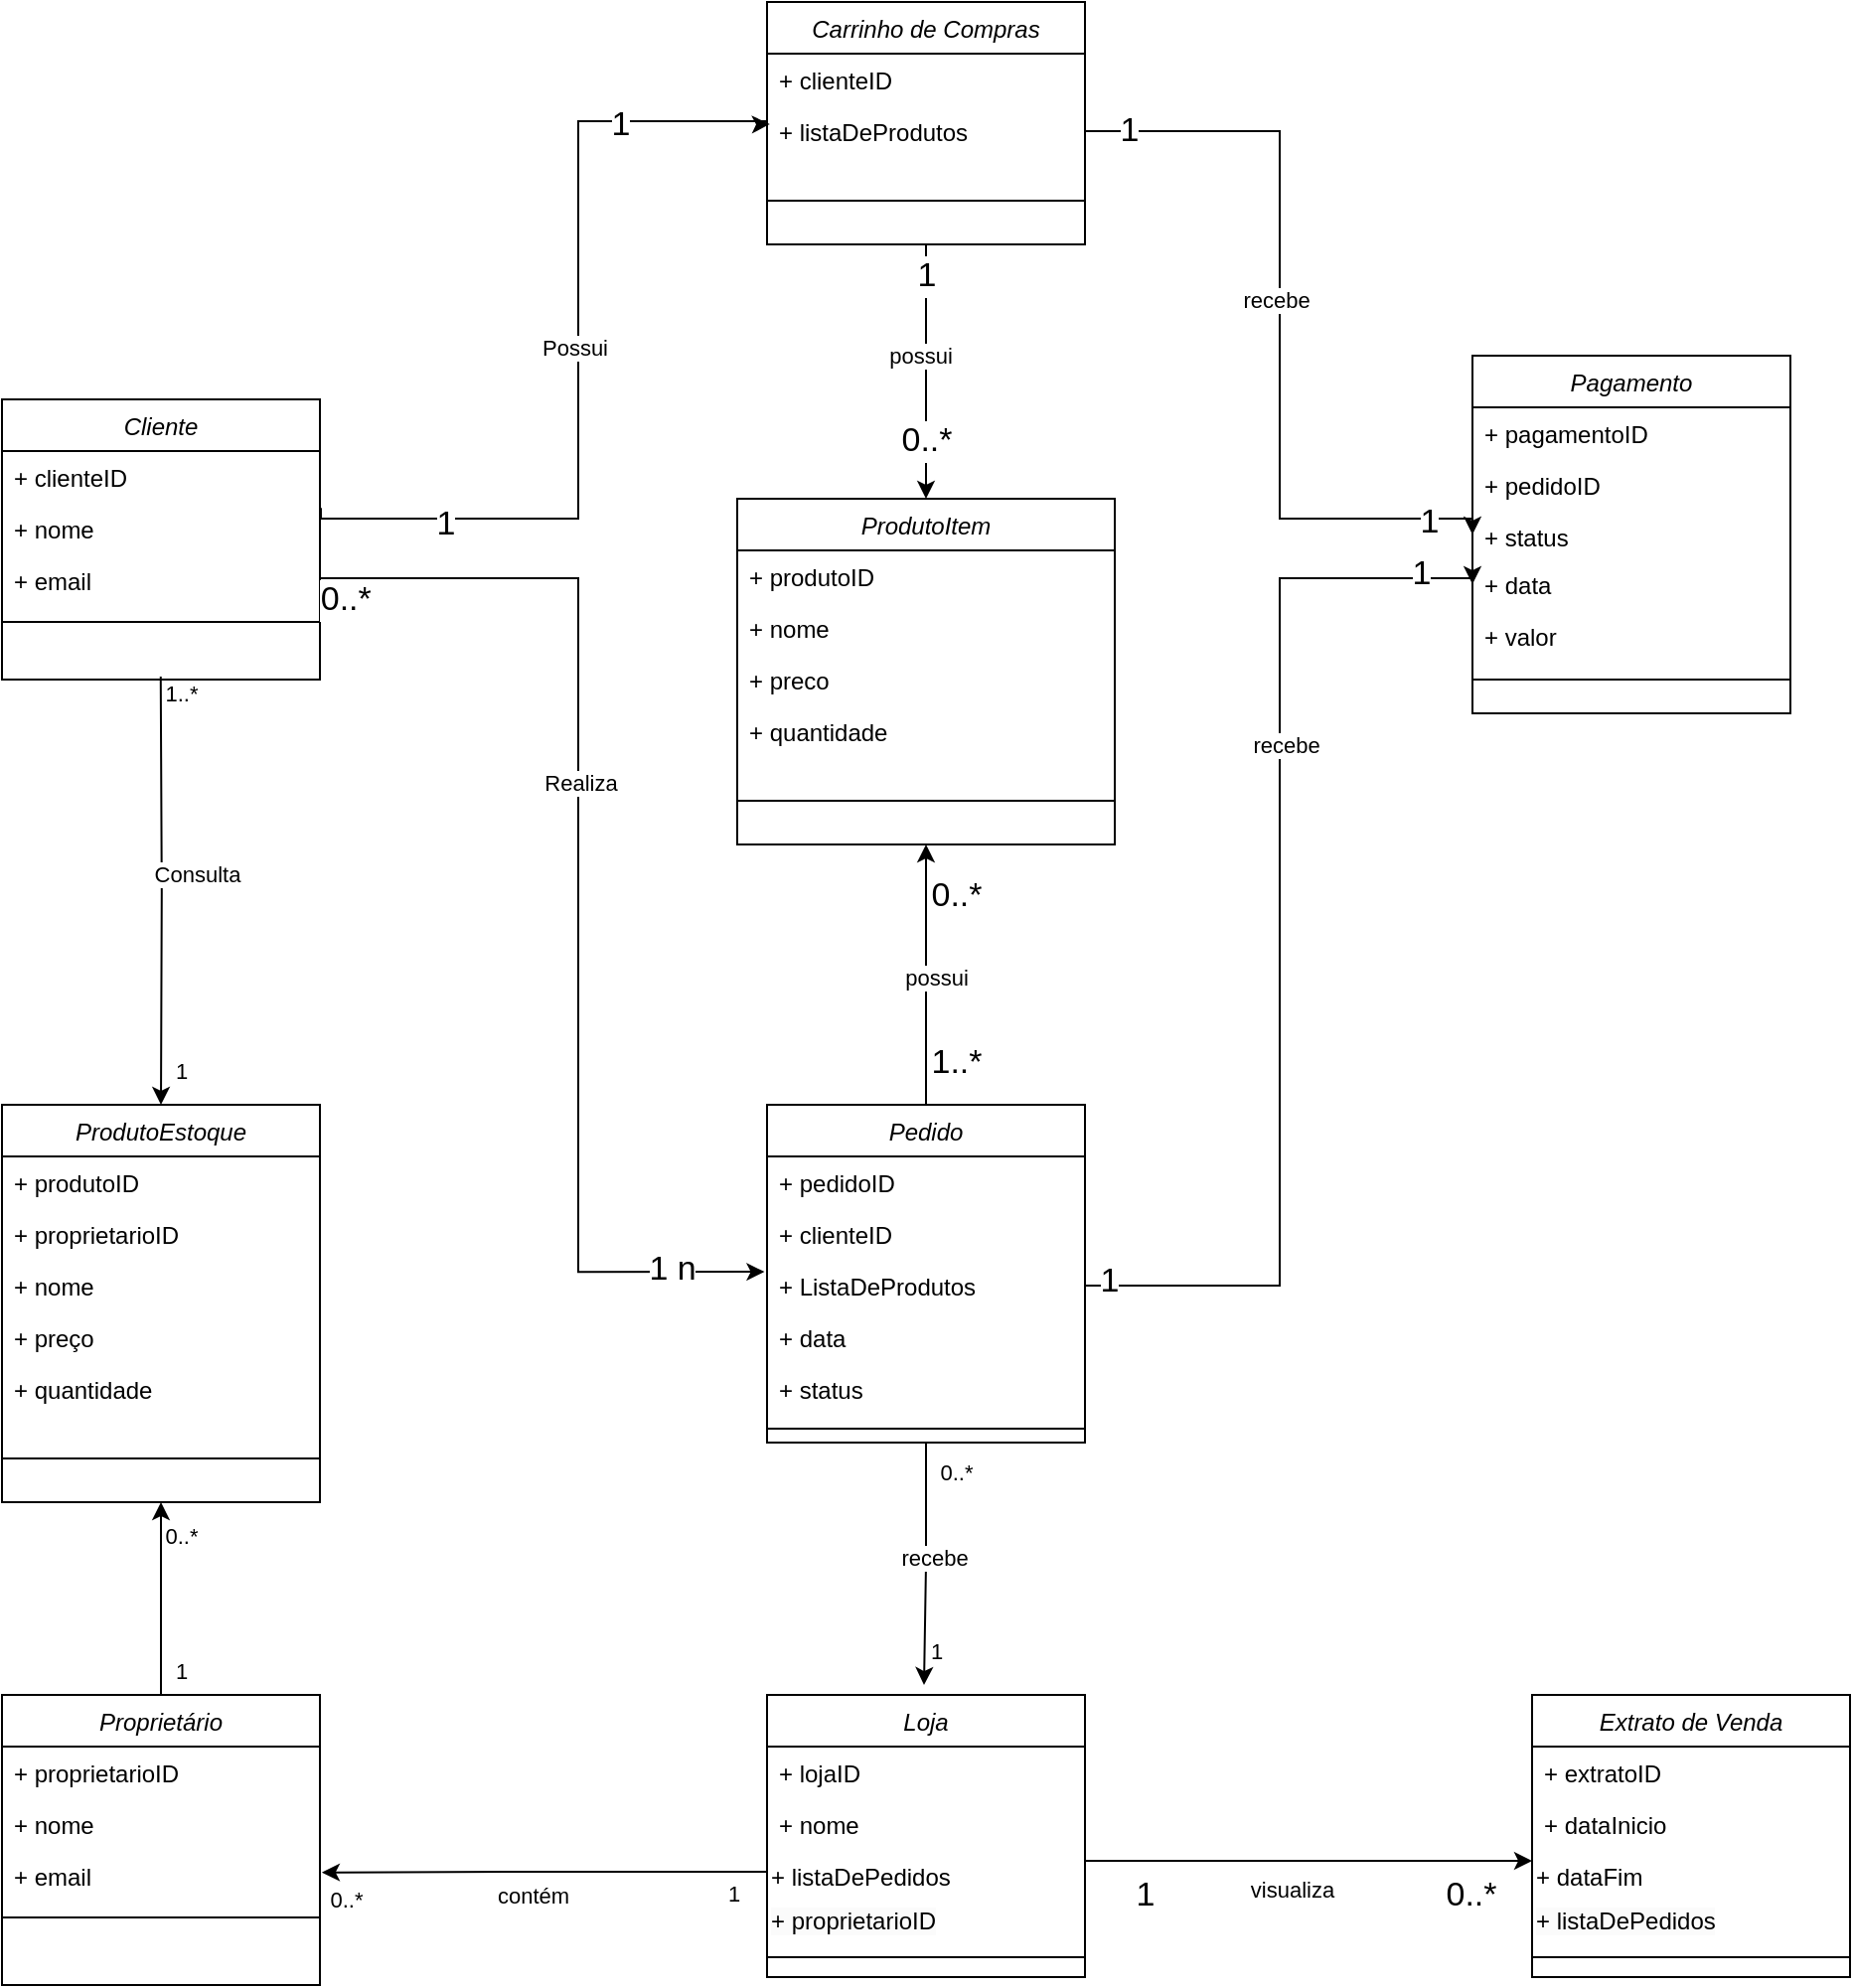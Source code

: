 <mxfile version="24.4.13" type="device">
  <diagram id="C5RBs43oDa-KdzZeNtuy" name="Page-1">
    <mxGraphModel dx="3434" dy="1356" grid="1" gridSize="10" guides="1" tooltips="1" connect="1" arrows="1" fold="1" page="1" pageScale="1" pageWidth="827" pageHeight="1169" math="0" shadow="0">
      <root>
        <mxCell id="WIyWlLk6GJQsqaUBKTNV-0" />
        <mxCell id="WIyWlLk6GJQsqaUBKTNV-1" parent="WIyWlLk6GJQsqaUBKTNV-0" />
        <mxCell id="zkfFHV4jXpPFQw0GAbJ--0" value="Cliente" style="swimlane;fontStyle=2;align=center;verticalAlign=top;childLayout=stackLayout;horizontal=1;startSize=26;horizontalStack=0;resizeParent=1;resizeLast=0;collapsible=1;marginBottom=0;rounded=0;shadow=0;strokeWidth=1;" parent="WIyWlLk6GJQsqaUBKTNV-1" vertex="1">
          <mxGeometry x="-540" y="230" width="160" height="141" as="geometry">
            <mxRectangle x="230" y="140" width="160" height="26" as="alternateBounds" />
          </mxGeometry>
        </mxCell>
        <mxCell id="zkfFHV4jXpPFQw0GAbJ--1" value="+ clienteID" style="text;align=left;verticalAlign=top;spacingLeft=4;spacingRight=4;overflow=hidden;rotatable=0;points=[[0,0.5],[1,0.5]];portConstraint=eastwest;" parent="zkfFHV4jXpPFQw0GAbJ--0" vertex="1">
          <mxGeometry y="26" width="160" height="26" as="geometry" />
        </mxCell>
        <mxCell id="2kzh9lNKAqh6SULtEP6r-6" value="+ nome " style="text;align=left;verticalAlign=top;spacingLeft=4;spacingRight=4;overflow=hidden;rotatable=0;points=[[0,0.5],[1,0.5]];portConstraint=eastwest;" parent="zkfFHV4jXpPFQw0GAbJ--0" vertex="1">
          <mxGeometry y="52" width="160" height="26" as="geometry" />
        </mxCell>
        <mxCell id="r0VZcZ-JQpOF9B7DwPOQ-0" value="+ email " style="text;align=left;verticalAlign=top;spacingLeft=4;spacingRight=4;overflow=hidden;rotatable=0;points=[[0,0.5],[1,0.5]];portConstraint=eastwest;" parent="zkfFHV4jXpPFQw0GAbJ--0" vertex="1">
          <mxGeometry y="78" width="160" height="26" as="geometry" />
        </mxCell>
        <mxCell id="zkfFHV4jXpPFQw0GAbJ--4" value="" style="line;html=1;strokeWidth=1;align=left;verticalAlign=middle;spacingTop=-1;spacingLeft=3;spacingRight=3;rotatable=0;labelPosition=right;points=[];portConstraint=eastwest;" parent="zkfFHV4jXpPFQw0GAbJ--0" vertex="1">
          <mxGeometry y="104" width="160" height="16" as="geometry" />
        </mxCell>
        <mxCell id="2kzh9lNKAqh6SULtEP6r-7" value="ProdutoEstoque" style="swimlane;fontStyle=2;align=center;verticalAlign=top;childLayout=stackLayout;horizontal=1;startSize=26;horizontalStack=0;resizeParent=1;resizeLast=0;collapsible=1;marginBottom=0;rounded=0;shadow=0;strokeWidth=1;" parent="WIyWlLk6GJQsqaUBKTNV-1" vertex="1">
          <mxGeometry x="-540" y="585" width="160" height="200" as="geometry">
            <mxRectangle x="230" y="140" width="160" height="26" as="alternateBounds" />
          </mxGeometry>
        </mxCell>
        <mxCell id="2kzh9lNKAqh6SULtEP6r-8" value="+ produtoID" style="text;align=left;verticalAlign=top;spacingLeft=4;spacingRight=4;overflow=hidden;rotatable=0;points=[[0,0.5],[1,0.5]];portConstraint=eastwest;" parent="2kzh9lNKAqh6SULtEP6r-7" vertex="1">
          <mxGeometry y="26" width="160" height="26" as="geometry" />
        </mxCell>
        <mxCell id="SzbCQhYEouYxo2MltT4g-41" value="+ proprietarioID" style="text;align=left;verticalAlign=top;spacingLeft=4;spacingRight=4;overflow=hidden;rotatable=0;points=[[0,0.5],[1,0.5]];portConstraint=eastwest;" parent="2kzh9lNKAqh6SULtEP6r-7" vertex="1">
          <mxGeometry y="52" width="160" height="26" as="geometry" />
        </mxCell>
        <mxCell id="2kzh9lNKAqh6SULtEP6r-11" value="+ nome" style="text;align=left;verticalAlign=top;spacingLeft=4;spacingRight=4;overflow=hidden;rotatable=0;points=[[0,0.5],[1,0.5]];portConstraint=eastwest;" parent="2kzh9lNKAqh6SULtEP6r-7" vertex="1">
          <mxGeometry y="78" width="160" height="26" as="geometry" />
        </mxCell>
        <mxCell id="2kzh9lNKAqh6SULtEP6r-15" value="+ preço" style="text;align=left;verticalAlign=top;spacingLeft=4;spacingRight=4;overflow=hidden;rotatable=0;points=[[0,0.5],[1,0.5]];portConstraint=eastwest;" parent="2kzh9lNKAqh6SULtEP6r-7" vertex="1">
          <mxGeometry y="104" width="160" height="26" as="geometry" />
        </mxCell>
        <mxCell id="2kzh9lNKAqh6SULtEP6r-38" value="+ quantidade&#xa;" style="text;align=left;verticalAlign=top;spacingLeft=4;spacingRight=4;overflow=hidden;rotatable=0;points=[[0,0.5],[1,0.5]];portConstraint=eastwest;" parent="2kzh9lNKAqh6SULtEP6r-7" vertex="1">
          <mxGeometry y="130" width="160" height="26" as="geometry" />
        </mxCell>
        <mxCell id="2kzh9lNKAqh6SULtEP6r-10" value="" style="line;html=1;strokeWidth=1;align=left;verticalAlign=middle;spacingTop=-1;spacingLeft=3;spacingRight=3;rotatable=0;labelPosition=right;points=[];portConstraint=eastwest;" parent="2kzh9lNKAqh6SULtEP6r-7" vertex="1">
          <mxGeometry y="156" width="160" height="44" as="geometry" />
        </mxCell>
        <mxCell id="r0VZcZ-JQpOF9B7DwPOQ-10" value="Carrinho de Compras" style="swimlane;fontStyle=2;align=center;verticalAlign=top;childLayout=stackLayout;horizontal=1;startSize=26;horizontalStack=0;resizeParent=1;resizeLast=0;collapsible=1;marginBottom=0;rounded=0;shadow=0;strokeWidth=1;" parent="WIyWlLk6GJQsqaUBKTNV-1" vertex="1">
          <mxGeometry x="-155" y="30" width="160" height="122" as="geometry">
            <mxRectangle x="230" y="140" width="160" height="26" as="alternateBounds" />
          </mxGeometry>
        </mxCell>
        <mxCell id="r0VZcZ-JQpOF9B7DwPOQ-12" value="+ clienteID" style="text;align=left;verticalAlign=top;spacingLeft=4;spacingRight=4;overflow=hidden;rotatable=0;points=[[0,0.5],[1,0.5]];portConstraint=eastwest;" parent="r0VZcZ-JQpOF9B7DwPOQ-10" vertex="1">
          <mxGeometry y="26" width="160" height="26" as="geometry" />
        </mxCell>
        <mxCell id="r0VZcZ-JQpOF9B7DwPOQ-13" value="+ listaDeProdutos" style="text;align=left;verticalAlign=top;spacingLeft=4;spacingRight=4;overflow=hidden;rotatable=0;points=[[0,0.5],[1,0.5]];portConstraint=eastwest;" parent="r0VZcZ-JQpOF9B7DwPOQ-10" vertex="1">
          <mxGeometry y="52" width="160" height="26" as="geometry" />
        </mxCell>
        <mxCell id="r0VZcZ-JQpOF9B7DwPOQ-16" value="" style="line;html=1;strokeWidth=1;align=left;verticalAlign=middle;spacingTop=-1;spacingLeft=3;spacingRight=3;rotatable=0;labelPosition=right;points=[];portConstraint=eastwest;" parent="r0VZcZ-JQpOF9B7DwPOQ-10" vertex="1">
          <mxGeometry y="78" width="160" height="44" as="geometry" />
        </mxCell>
        <mxCell id="r0VZcZ-JQpOF9B7DwPOQ-17" value="Pedido" style="swimlane;fontStyle=2;align=center;verticalAlign=top;childLayout=stackLayout;horizontal=1;startSize=26;horizontalStack=0;resizeParent=1;resizeLast=0;collapsible=1;marginBottom=0;rounded=0;shadow=0;strokeWidth=1;" parent="WIyWlLk6GJQsqaUBKTNV-1" vertex="1">
          <mxGeometry x="-155" y="585" width="160" height="170" as="geometry">
            <mxRectangle x="230" y="140" width="160" height="26" as="alternateBounds" />
          </mxGeometry>
        </mxCell>
        <mxCell id="r0VZcZ-JQpOF9B7DwPOQ-18" value="+ pedidoID" style="text;align=left;verticalAlign=top;spacingLeft=4;spacingRight=4;overflow=hidden;rotatable=0;points=[[0,0.5],[1,0.5]];portConstraint=eastwest;" parent="r0VZcZ-JQpOF9B7DwPOQ-17" vertex="1">
          <mxGeometry y="26" width="160" height="26" as="geometry" />
        </mxCell>
        <mxCell id="r0VZcZ-JQpOF9B7DwPOQ-19" value="+ clienteID" style="text;align=left;verticalAlign=top;spacingLeft=4;spacingRight=4;overflow=hidden;rotatable=0;points=[[0,0.5],[1,0.5]];portConstraint=eastwest;" parent="r0VZcZ-JQpOF9B7DwPOQ-17" vertex="1">
          <mxGeometry y="52" width="160" height="26" as="geometry" />
        </mxCell>
        <mxCell id="r0VZcZ-JQpOF9B7DwPOQ-20" value="+ ListaDeProdutos" style="text;align=left;verticalAlign=top;spacingLeft=4;spacingRight=4;overflow=hidden;rotatable=0;points=[[0,0.5],[1,0.5]];portConstraint=eastwest;" parent="r0VZcZ-JQpOF9B7DwPOQ-17" vertex="1">
          <mxGeometry y="78" width="160" height="26" as="geometry" />
        </mxCell>
        <mxCell id="r0VZcZ-JQpOF9B7DwPOQ-23" value="+ data" style="text;align=left;verticalAlign=top;spacingLeft=4;spacingRight=4;overflow=hidden;rotatable=0;points=[[0,0.5],[1,0.5]];portConstraint=eastwest;" parent="r0VZcZ-JQpOF9B7DwPOQ-17" vertex="1">
          <mxGeometry y="104" width="160" height="26" as="geometry" />
        </mxCell>
        <mxCell id="r0VZcZ-JQpOF9B7DwPOQ-24" value="+ status" style="text;align=left;verticalAlign=top;spacingLeft=4;spacingRight=4;overflow=hidden;rotatable=0;points=[[0,0.5],[1,0.5]];portConstraint=eastwest;" parent="r0VZcZ-JQpOF9B7DwPOQ-17" vertex="1">
          <mxGeometry y="130" width="160" height="26" as="geometry" />
        </mxCell>
        <mxCell id="r0VZcZ-JQpOF9B7DwPOQ-21" value="" style="line;html=1;strokeWidth=1;align=left;verticalAlign=middle;spacingTop=-1;spacingLeft=3;spacingRight=3;rotatable=0;labelPosition=right;points=[];portConstraint=eastwest;" parent="r0VZcZ-JQpOF9B7DwPOQ-17" vertex="1">
          <mxGeometry y="156" width="160" height="14" as="geometry" />
        </mxCell>
        <mxCell id="r0VZcZ-JQpOF9B7DwPOQ-25" value="Pagamento" style="swimlane;fontStyle=2;align=center;verticalAlign=top;childLayout=stackLayout;horizontal=1;startSize=26;horizontalStack=0;resizeParent=1;resizeLast=0;collapsible=1;marginBottom=0;rounded=0;shadow=0;strokeWidth=1;" parent="WIyWlLk6GJQsqaUBKTNV-1" vertex="1">
          <mxGeometry x="200" y="208" width="160" height="180" as="geometry">
            <mxRectangle x="230" y="140" width="160" height="26" as="alternateBounds" />
          </mxGeometry>
        </mxCell>
        <mxCell id="r0VZcZ-JQpOF9B7DwPOQ-26" value="+ pagamentoID" style="text;align=left;verticalAlign=top;spacingLeft=4;spacingRight=4;overflow=hidden;rotatable=0;points=[[0,0.5],[1,0.5]];portConstraint=eastwest;" parent="r0VZcZ-JQpOF9B7DwPOQ-25" vertex="1">
          <mxGeometry y="26" width="160" height="26" as="geometry" />
        </mxCell>
        <mxCell id="r0VZcZ-JQpOF9B7DwPOQ-27" value="+ pedidoID" style="text;align=left;verticalAlign=top;spacingLeft=4;spacingRight=4;overflow=hidden;rotatable=0;points=[[0,0.5],[1,0.5]];portConstraint=eastwest;" parent="r0VZcZ-JQpOF9B7DwPOQ-25" vertex="1">
          <mxGeometry y="52" width="160" height="26" as="geometry" />
        </mxCell>
        <mxCell id="r0VZcZ-JQpOF9B7DwPOQ-28" value="+ status" style="text;align=left;verticalAlign=top;spacingLeft=4;spacingRight=4;overflow=hidden;rotatable=0;points=[[0,0.5],[1,0.5]];portConstraint=eastwest;" parent="r0VZcZ-JQpOF9B7DwPOQ-25" vertex="1">
          <mxGeometry y="78" width="160" height="24" as="geometry" />
        </mxCell>
        <mxCell id="r0VZcZ-JQpOF9B7DwPOQ-29" value="+ data" style="text;align=left;verticalAlign=top;spacingLeft=4;spacingRight=4;overflow=hidden;rotatable=0;points=[[0,0.5],[1,0.5]];portConstraint=eastwest;" parent="r0VZcZ-JQpOF9B7DwPOQ-25" vertex="1">
          <mxGeometry y="102" width="160" height="26" as="geometry" />
        </mxCell>
        <mxCell id="r0VZcZ-JQpOF9B7DwPOQ-33" value="+ valor" style="text;align=left;verticalAlign=top;spacingLeft=4;spacingRight=4;overflow=hidden;rotatable=0;points=[[0,0.5],[1,0.5]];portConstraint=eastwest;" parent="r0VZcZ-JQpOF9B7DwPOQ-25" vertex="1">
          <mxGeometry y="128" width="160" height="30" as="geometry" />
        </mxCell>
        <mxCell id="r0VZcZ-JQpOF9B7DwPOQ-31" value="" style="line;html=1;strokeWidth=1;align=left;verticalAlign=middle;spacingTop=-1;spacingLeft=3;spacingRight=3;rotatable=0;labelPosition=right;points=[];portConstraint=eastwest;" parent="r0VZcZ-JQpOF9B7DwPOQ-25" vertex="1">
          <mxGeometry y="158" width="160" height="10" as="geometry" />
        </mxCell>
        <mxCell id="r0VZcZ-JQpOF9B7DwPOQ-34" value="" style="edgeStyle=orthogonalEdgeStyle;rounded=0;orthogonalLoop=1;jettySize=auto;html=1;entryX=0.009;entryY=0.364;entryDx=0;entryDy=0;exitX=1.003;exitY=0.1;exitDx=0;exitDy=0;exitPerimeter=0;entryPerimeter=0;" parent="WIyWlLk6GJQsqaUBKTNV-1" source="2kzh9lNKAqh6SULtEP6r-6" target="r0VZcZ-JQpOF9B7DwPOQ-13" edge="1">
          <mxGeometry relative="1" as="geometry">
            <mxPoint x="-15" y="91" as="targetPoint" />
            <Array as="points">
              <mxPoint x="-379" y="290" />
              <mxPoint x="-250" y="290" />
              <mxPoint x="-250" y="90" />
              <mxPoint x="-155" y="90" />
              <mxPoint x="-155" y="92" />
            </Array>
          </mxGeometry>
        </mxCell>
        <mxCell id="r0VZcZ-JQpOF9B7DwPOQ-38" value="1" style="edgeLabel;html=1;align=center;verticalAlign=middle;resizable=0;points=[];spacing=2;fontSize=17;" parent="r0VZcZ-JQpOF9B7DwPOQ-34" vertex="1" connectable="0">
          <mxGeometry x="-0.689" y="-3" relative="1" as="geometry">
            <mxPoint as="offset" />
          </mxGeometry>
        </mxCell>
        <mxCell id="r0VZcZ-JQpOF9B7DwPOQ-40" value="1" style="edgeLabel;html=1;align=center;verticalAlign=middle;resizable=0;points=[];spacing=2;fontSize=17;" parent="r0VZcZ-JQpOF9B7DwPOQ-34" vertex="1" connectable="0">
          <mxGeometry x="0.644" y="-2" relative="1" as="geometry">
            <mxPoint as="offset" />
          </mxGeometry>
        </mxCell>
        <mxCell id="ZwTQn_33q0rgpb1d7WLj-62" value="Possui" style="edgeLabel;html=1;align=center;verticalAlign=middle;resizable=0;points=[];" parent="r0VZcZ-JQpOF9B7DwPOQ-34" connectable="0" vertex="1">
          <mxGeometry x="0.021" y="2" relative="1" as="geometry">
            <mxPoint as="offset" />
          </mxGeometry>
        </mxCell>
        <mxCell id="r0VZcZ-JQpOF9B7DwPOQ-42" style="edgeStyle=orthogonalEdgeStyle;rounded=0;orthogonalLoop=1;jettySize=auto;html=1;entryX=0.5;entryY=0;entryDx=0;entryDy=0;exitX=0.5;exitY=1;exitDx=0;exitDy=0;" parent="WIyWlLk6GJQsqaUBKTNV-1" source="r0VZcZ-JQpOF9B7DwPOQ-10" target="A9HimfjuhqQ-msZeqpBk-2" edge="1">
          <mxGeometry relative="1" as="geometry" />
        </mxCell>
        <mxCell id="r0VZcZ-JQpOF9B7DwPOQ-43" value="1" style="edgeLabel;html=1;align=center;verticalAlign=middle;resizable=0;points=[];spacing=2;fontSize=17;" parent="r0VZcZ-JQpOF9B7DwPOQ-42" vertex="1" connectable="0">
          <mxGeometry x="-0.748" relative="1" as="geometry">
            <mxPoint as="offset" />
          </mxGeometry>
        </mxCell>
        <mxCell id="r0VZcZ-JQpOF9B7DwPOQ-44" value="0..*" style="edgeLabel;html=1;align=center;verticalAlign=middle;resizable=0;points=[];fontSize=17;" parent="r0VZcZ-JQpOF9B7DwPOQ-42" vertex="1" connectable="0">
          <mxGeometry x="0.662" y="-2" relative="1" as="geometry">
            <mxPoint x="2" y="-8" as="offset" />
          </mxGeometry>
        </mxCell>
        <mxCell id="ZwTQn_33q0rgpb1d7WLj-65" value="possui" style="edgeLabel;html=1;align=center;verticalAlign=middle;resizable=0;points=[];" parent="r0VZcZ-JQpOF9B7DwPOQ-42" connectable="0" vertex="1">
          <mxGeometry x="-0.132" y="-3" relative="1" as="geometry">
            <mxPoint as="offset" />
          </mxGeometry>
        </mxCell>
        <mxCell id="r0VZcZ-JQpOF9B7DwPOQ-45" style="edgeStyle=orthogonalEdgeStyle;rounded=0;orthogonalLoop=1;jettySize=auto;html=1;entryX=-0.008;entryY=1.233;entryDx=0;entryDy=0;fontSize=17;entryPerimeter=0;" parent="WIyWlLk6GJQsqaUBKTNV-1" target="r0VZcZ-JQpOF9B7DwPOQ-19" edge="1">
          <mxGeometry relative="1" as="geometry">
            <mxPoint x="-380" y="349.0" as="sourcePoint" />
            <mxPoint x="-15" y="670" as="targetPoint" />
            <Array as="points">
              <mxPoint x="-380" y="320" />
              <mxPoint x="-250" y="320" />
              <mxPoint x="-250" y="669" />
            </Array>
          </mxGeometry>
        </mxCell>
        <mxCell id="r0VZcZ-JQpOF9B7DwPOQ-47" value="0..*&amp;nbsp;" style="edgeLabel;html=1;align=center;verticalAlign=middle;resizable=0;points=[];fontSize=17;" parent="r0VZcZ-JQpOF9B7DwPOQ-45" vertex="1" connectable="0">
          <mxGeometry x="-0.865" y="-5" relative="1" as="geometry">
            <mxPoint x="3" y="6" as="offset" />
          </mxGeometry>
        </mxCell>
        <mxCell id="r0VZcZ-JQpOF9B7DwPOQ-48" value="1 n" style="edgeLabel;html=1;align=center;verticalAlign=middle;resizable=0;points=[];fontSize=17;" parent="r0VZcZ-JQpOF9B7DwPOQ-45" vertex="1" connectable="0">
          <mxGeometry x="0.873" y="1" relative="1" as="geometry">
            <mxPoint x="-9" as="offset" />
          </mxGeometry>
        </mxCell>
        <mxCell id="ZwTQn_33q0rgpb1d7WLj-63" value="Realiza" style="edgeLabel;html=1;align=center;verticalAlign=middle;resizable=0;points=[];" parent="r0VZcZ-JQpOF9B7DwPOQ-45" connectable="0" vertex="1">
          <mxGeometry x="-0.128" y="1" relative="1" as="geometry">
            <mxPoint y="-1" as="offset" />
          </mxGeometry>
        </mxCell>
        <mxCell id="r0VZcZ-JQpOF9B7DwPOQ-46" style="edgeStyle=orthogonalEdgeStyle;rounded=0;orthogonalLoop=1;jettySize=auto;html=1;exitX=0.5;exitY=0;exitDx=0;exitDy=0;entryX=0.5;entryY=1;entryDx=0;entryDy=0;" parent="WIyWlLk6GJQsqaUBKTNV-1" source="r0VZcZ-JQpOF9B7DwPOQ-17" target="A9HimfjuhqQ-msZeqpBk-2" edge="1">
          <mxGeometry relative="1" as="geometry">
            <mxPoint x="-70" y="454" as="targetPoint" />
          </mxGeometry>
        </mxCell>
        <mxCell id="r0VZcZ-JQpOF9B7DwPOQ-49" value="1..*" style="edgeLabel;html=1;align=center;verticalAlign=middle;resizable=0;points=[];fontSize=17;" parent="r0VZcZ-JQpOF9B7DwPOQ-46" vertex="1" connectable="0">
          <mxGeometry x="-0.903" y="-1" relative="1" as="geometry">
            <mxPoint x="14" y="-15" as="offset" />
          </mxGeometry>
        </mxCell>
        <mxCell id="r0VZcZ-JQpOF9B7DwPOQ-50" value="0..*" style="edgeLabel;html=1;align=center;verticalAlign=middle;resizable=0;points=[];fontSize=17;" parent="r0VZcZ-JQpOF9B7DwPOQ-46" vertex="1" connectable="0">
          <mxGeometry x="0.878" y="-1" relative="1" as="geometry">
            <mxPoint x="14" y="18" as="offset" />
          </mxGeometry>
        </mxCell>
        <mxCell id="ZwTQn_33q0rgpb1d7WLj-64" value="possui" style="edgeLabel;html=1;align=center;verticalAlign=middle;resizable=0;points=[];" parent="r0VZcZ-JQpOF9B7DwPOQ-46" connectable="0" vertex="1">
          <mxGeometry x="-0.022" y="-2" relative="1" as="geometry">
            <mxPoint x="3" as="offset" />
          </mxGeometry>
        </mxCell>
        <mxCell id="ZwTQn_33q0rgpb1d7WLj-1" style="edgeStyle=orthogonalEdgeStyle;rounded=0;orthogonalLoop=1;jettySize=auto;html=1;entryX=0;entryY=0.5;entryDx=0;entryDy=0;" parent="WIyWlLk6GJQsqaUBKTNV-1" source="r0VZcZ-JQpOF9B7DwPOQ-13" target="r0VZcZ-JQpOF9B7DwPOQ-28" edge="1">
          <mxGeometry relative="1" as="geometry">
            <Array as="points">
              <mxPoint x="103" y="95" />
              <mxPoint x="103" y="290" />
              <mxPoint x="200" y="290" />
            </Array>
          </mxGeometry>
        </mxCell>
        <mxCell id="ZwTQn_33q0rgpb1d7WLj-2" value="1" style="edgeLabel;html=1;align=center;verticalAlign=middle;resizable=0;points=[];fontSize=17;" parent="ZwTQn_33q0rgpb1d7WLj-1" connectable="0" vertex="1">
          <mxGeometry x="-0.892" relative="1" as="geometry">
            <mxPoint as="offset" />
          </mxGeometry>
        </mxCell>
        <mxCell id="ZwTQn_33q0rgpb1d7WLj-3" value="1" style="edgeLabel;html=1;align=center;verticalAlign=middle;resizable=0;points=[];fontSize=17;" parent="ZwTQn_33q0rgpb1d7WLj-1" connectable="0" vertex="1">
          <mxGeometry x="0.85" y="-2" relative="1" as="geometry">
            <mxPoint as="offset" />
          </mxGeometry>
        </mxCell>
        <mxCell id="ZwTQn_33q0rgpb1d7WLj-66" value="recebe" style="edgeLabel;html=1;align=center;verticalAlign=middle;resizable=0;points=[];" parent="ZwTQn_33q0rgpb1d7WLj-1" connectable="0" vertex="1">
          <mxGeometry x="-0.083" y="-2" relative="1" as="geometry">
            <mxPoint as="offset" />
          </mxGeometry>
        </mxCell>
        <mxCell id="ZwTQn_33q0rgpb1d7WLj-6" style="edgeStyle=orthogonalEdgeStyle;rounded=0;orthogonalLoop=1;jettySize=auto;html=1;entryX=0;entryY=0.5;entryDx=0;entryDy=0;" parent="WIyWlLk6GJQsqaUBKTNV-1" source="r0VZcZ-JQpOF9B7DwPOQ-20" target="r0VZcZ-JQpOF9B7DwPOQ-29" edge="1">
          <mxGeometry relative="1" as="geometry">
            <Array as="points">
              <mxPoint x="103" y="676" />
              <mxPoint x="103" y="320" />
              <mxPoint x="200" y="320" />
            </Array>
          </mxGeometry>
        </mxCell>
        <mxCell id="ZwTQn_33q0rgpb1d7WLj-7" value="1" style="edgeLabel;html=1;align=center;verticalAlign=middle;resizable=0;points=[];fontSize=17;" parent="ZwTQn_33q0rgpb1d7WLj-6" connectable="0" vertex="1">
          <mxGeometry x="0.928" y="2" relative="1" as="geometry">
            <mxPoint x="-9" as="offset" />
          </mxGeometry>
        </mxCell>
        <mxCell id="ZwTQn_33q0rgpb1d7WLj-8" value="1" style="edgeLabel;html=1;align=center;verticalAlign=middle;resizable=0;points=[];fontSize=17;" parent="ZwTQn_33q0rgpb1d7WLj-6" connectable="0" vertex="1">
          <mxGeometry x="-0.957" y="2" relative="1" as="geometry">
            <mxPoint as="offset" />
          </mxGeometry>
        </mxCell>
        <mxCell id="ZwTQn_33q0rgpb1d7WLj-67" value="recebe" style="edgeLabel;html=1;align=center;verticalAlign=middle;resizable=0;points=[];" parent="ZwTQn_33q0rgpb1d7WLj-6" connectable="0" vertex="1">
          <mxGeometry x="0.336" y="-3" relative="1" as="geometry">
            <mxPoint as="offset" />
          </mxGeometry>
        </mxCell>
        <mxCell id="SzbCQhYEouYxo2MltT4g-18" style="edgeStyle=orthogonalEdgeStyle;rounded=0;orthogonalLoop=1;jettySize=auto;html=1;exitX=0;exitY=0.5;exitDx=0;exitDy=0;entryX=1.006;entryY=0.436;entryDx=0;entryDy=0;entryPerimeter=0;" parent="WIyWlLk6GJQsqaUBKTNV-1" source="ZwTQn_33q0rgpb1d7WLj-21" target="SzbCQhYEouYxo2MltT4g-38" edge="1">
          <mxGeometry relative="1" as="geometry">
            <mxPoint x="-150" y="949" as="sourcePoint" />
            <mxPoint x="-320" y="930" as="targetPoint" />
            <Array as="points" />
          </mxGeometry>
        </mxCell>
        <mxCell id="SzbCQhYEouYxo2MltT4g-19" value="contém" style="edgeLabel;html=1;align=center;verticalAlign=middle;resizable=0;points=[];" parent="SzbCQhYEouYxo2MltT4g-18" vertex="1" connectable="0">
          <mxGeometry x="0.06" relative="1" as="geometry">
            <mxPoint y="11" as="offset" />
          </mxGeometry>
        </mxCell>
        <mxCell id="SzbCQhYEouYxo2MltT4g-20" value="1" style="edgeLabel;html=1;align=center;verticalAlign=middle;resizable=0;points=[];" parent="SzbCQhYEouYxo2MltT4g-18" vertex="1" connectable="0">
          <mxGeometry x="-0.952" y="-3" relative="1" as="geometry">
            <mxPoint x="-12" y="14" as="offset" />
          </mxGeometry>
        </mxCell>
        <mxCell id="SzbCQhYEouYxo2MltT4g-21" value="0..*" style="edgeLabel;html=1;align=center;verticalAlign=middle;resizable=0;points=[];" parent="SzbCQhYEouYxo2MltT4g-18" vertex="1" connectable="0">
          <mxGeometry x="0.914" y="2" relative="1" as="geometry">
            <mxPoint x="2" y="11" as="offset" />
          </mxGeometry>
        </mxCell>
        <mxCell id="ZwTQn_33q0rgpb1d7WLj-18" value="Loja" style="swimlane;fontStyle=2;align=center;verticalAlign=top;childLayout=stackLayout;horizontal=1;startSize=26;horizontalStack=0;resizeParent=1;resizeLast=0;collapsible=1;marginBottom=0;rounded=0;shadow=0;strokeWidth=1;" parent="WIyWlLk6GJQsqaUBKTNV-1" vertex="1">
          <mxGeometry x="-155" y="882" width="160" height="142" as="geometry">
            <mxRectangle x="230" y="140" width="160" height="26" as="alternateBounds" />
          </mxGeometry>
        </mxCell>
        <mxCell id="ZwTQn_33q0rgpb1d7WLj-19" value="+ lojaID" style="text;align=left;verticalAlign=top;spacingLeft=4;spacingRight=4;overflow=hidden;rotatable=0;points=[[0,0.5],[1,0.5]];portConstraint=eastwest;" parent="ZwTQn_33q0rgpb1d7WLj-18" vertex="1">
          <mxGeometry y="26" width="160" height="26" as="geometry" />
        </mxCell>
        <mxCell id="ZwTQn_33q0rgpb1d7WLj-20" value="+ nome" style="text;align=left;verticalAlign=top;spacingLeft=4;spacingRight=4;overflow=hidden;rotatable=0;points=[[0,0.5],[1,0.5]];portConstraint=eastwest;" parent="ZwTQn_33q0rgpb1d7WLj-18" vertex="1">
          <mxGeometry y="52" width="160" height="26" as="geometry" />
        </mxCell>
        <mxCell id="ZwTQn_33q0rgpb1d7WLj-21" value="&lt;span style=&quot;text-wrap: nowrap;&quot;&gt;+&amp;nbsp;&lt;/span&gt;listaDePedidos" style="text;whiteSpace=wrap;html=1;" parent="ZwTQn_33q0rgpb1d7WLj-18" vertex="1">
          <mxGeometry y="78" width="160" height="22" as="geometry" />
        </mxCell>
        <mxCell id="ZwTQn_33q0rgpb1d7WLj-22" value="&lt;span style=&quot;color: rgb(0, 0, 0); font-family: Helvetica; font-size: 12px; font-style: normal; font-variant-ligatures: normal; font-variant-caps: normal; font-weight: 400; letter-spacing: normal; orphans: 2; text-align: left; text-indent: 0px; text-transform: none; widows: 2; word-spacing: 0px; -webkit-text-stroke-width: 0px; white-space: nowrap; background-color: rgb(251, 251, 251); text-decoration-thickness: initial; text-decoration-style: initial; text-decoration-color: initial; display: inline !important; float: none;&quot;&gt;&lt;span&gt;+&amp;nbsp;&lt;/span&gt;proprietarioID&lt;/span&gt;" style="text;whiteSpace=wrap;html=1;" parent="ZwTQn_33q0rgpb1d7WLj-18" vertex="1">
          <mxGeometry y="100" width="160" height="22" as="geometry" />
        </mxCell>
        <mxCell id="ZwTQn_33q0rgpb1d7WLj-25" value="" style="line;html=1;strokeWidth=1;align=left;verticalAlign=middle;spacingTop=-1;spacingLeft=3;spacingRight=3;rotatable=0;labelPosition=right;points=[];portConstraint=eastwest;" parent="ZwTQn_33q0rgpb1d7WLj-18" vertex="1">
          <mxGeometry y="122" width="160" height="20" as="geometry" />
        </mxCell>
        <mxCell id="ZwTQn_33q0rgpb1d7WLj-33" value="Extrato de Venda" style="swimlane;fontStyle=2;align=center;verticalAlign=top;childLayout=stackLayout;horizontal=1;startSize=26;horizontalStack=0;resizeParent=1;resizeLast=0;collapsible=1;marginBottom=0;rounded=0;shadow=0;strokeWidth=1;" parent="WIyWlLk6GJQsqaUBKTNV-1" vertex="1">
          <mxGeometry x="230" y="882" width="160" height="142" as="geometry">
            <mxRectangle x="230" y="140" width="160" height="26" as="alternateBounds" />
          </mxGeometry>
        </mxCell>
        <mxCell id="ZwTQn_33q0rgpb1d7WLj-34" value="+ extratoID" style="text;align=left;verticalAlign=top;spacingLeft=4;spacingRight=4;overflow=hidden;rotatable=0;points=[[0,0.5],[1,0.5]];portConstraint=eastwest;" parent="ZwTQn_33q0rgpb1d7WLj-33" vertex="1">
          <mxGeometry y="26" width="160" height="26" as="geometry" />
        </mxCell>
        <mxCell id="ZwTQn_33q0rgpb1d7WLj-38" value="+ dataInicio" style="text;align=left;verticalAlign=top;spacingLeft=4;spacingRight=4;overflow=hidden;rotatable=0;points=[[0,0.5],[1,0.5]];portConstraint=eastwest;" parent="ZwTQn_33q0rgpb1d7WLj-33" vertex="1">
          <mxGeometry y="52" width="160" height="26" as="geometry" />
        </mxCell>
        <mxCell id="ZwTQn_33q0rgpb1d7WLj-39" value="&lt;span style=&quot;text-wrap: nowrap;&quot;&gt;+&amp;nbsp;&lt;/span&gt;dataFim" style="text;whiteSpace=wrap;html=1;" parent="ZwTQn_33q0rgpb1d7WLj-33" vertex="1">
          <mxGeometry y="78" width="160" height="22" as="geometry" />
        </mxCell>
        <mxCell id="ZwTQn_33q0rgpb1d7WLj-40" value="&lt;span style=&quot;color: rgb(0, 0, 0); font-family: Helvetica; font-size: 12px; font-style: normal; font-variant-ligatures: normal; font-variant-caps: normal; font-weight: 400; letter-spacing: normal; orphans: 2; text-align: left; text-indent: 0px; text-transform: none; widows: 2; word-spacing: 0px; -webkit-text-stroke-width: 0px; white-space: nowrap; background-color: rgb(251, 251, 251); text-decoration-thickness: initial; text-decoration-style: initial; text-decoration-color: initial; display: inline !important; float: none;&quot;&gt;&lt;span&gt;+&amp;nbsp;&lt;/span&gt;listaDePedidos&lt;/span&gt;" style="text;whiteSpace=wrap;html=1;" parent="ZwTQn_33q0rgpb1d7WLj-33" vertex="1">
          <mxGeometry y="100" width="160" height="22" as="geometry" />
        </mxCell>
        <mxCell id="ZwTQn_33q0rgpb1d7WLj-41" value="" style="line;html=1;strokeWidth=1;align=left;verticalAlign=middle;spacingTop=-1;spacingLeft=3;spacingRight=3;rotatable=0;labelPosition=right;points=[];portConstraint=eastwest;" parent="ZwTQn_33q0rgpb1d7WLj-33" vertex="1">
          <mxGeometry y="122" width="160" height="20" as="geometry" />
        </mxCell>
        <mxCell id="ZwTQn_33q0rgpb1d7WLj-29" style="edgeStyle=orthogonalEdgeStyle;rounded=0;orthogonalLoop=1;jettySize=auto;html=1;exitX=1;exitY=0.25;exitDx=0;exitDy=0;entryX=0;entryY=0.25;entryDx=0;entryDy=0;" parent="WIyWlLk6GJQsqaUBKTNV-1" source="ZwTQn_33q0rgpb1d7WLj-21" target="ZwTQn_33q0rgpb1d7WLj-39" edge="1">
          <mxGeometry relative="1" as="geometry">
            <mxPoint x="230" y="960" as="targetPoint" />
          </mxGeometry>
        </mxCell>
        <mxCell id="ZwTQn_33q0rgpb1d7WLj-30" value="1" style="edgeLabel;html=1;align=center;verticalAlign=middle;resizable=0;points=[];fontSize=17;" parent="ZwTQn_33q0rgpb1d7WLj-29" connectable="0" vertex="1">
          <mxGeometry x="-0.737" y="-1" relative="1" as="geometry">
            <mxPoint y="16" as="offset" />
          </mxGeometry>
        </mxCell>
        <mxCell id="ZwTQn_33q0rgpb1d7WLj-31" value="0..*" style="edgeLabel;html=1;align=center;verticalAlign=middle;resizable=0;points=[];fontSize=17;" parent="ZwTQn_33q0rgpb1d7WLj-29" connectable="0" vertex="1">
          <mxGeometry x="0.48" y="2" relative="1" as="geometry">
            <mxPoint x="27" y="19" as="offset" />
          </mxGeometry>
        </mxCell>
        <mxCell id="ZwTQn_33q0rgpb1d7WLj-70" value="visualiza" style="edgeLabel;html=1;align=center;verticalAlign=middle;resizable=0;points=[];" parent="ZwTQn_33q0rgpb1d7WLj-29" connectable="0" vertex="1">
          <mxGeometry x="-0.082" y="-2" relative="1" as="geometry">
            <mxPoint y="12" as="offset" />
          </mxGeometry>
        </mxCell>
        <mxCell id="A9HimfjuhqQ-msZeqpBk-2" value="ProdutoItem" style="swimlane;fontStyle=2;align=center;verticalAlign=top;childLayout=stackLayout;horizontal=1;startSize=26;horizontalStack=0;resizeParent=1;resizeLast=0;collapsible=1;marginBottom=0;rounded=0;shadow=0;strokeWidth=1;" parent="WIyWlLk6GJQsqaUBKTNV-1" vertex="1">
          <mxGeometry x="-170" y="280" width="190" height="174" as="geometry">
            <mxRectangle x="230" y="140" width="160" height="26" as="alternateBounds" />
          </mxGeometry>
        </mxCell>
        <mxCell id="A9HimfjuhqQ-msZeqpBk-3" value="+ produtoID" style="text;align=left;verticalAlign=top;spacingLeft=4;spacingRight=4;overflow=hidden;rotatable=0;points=[[0,0.5],[1,0.5]];portConstraint=eastwest;" parent="A9HimfjuhqQ-msZeqpBk-2" vertex="1">
          <mxGeometry y="26" width="190" height="26" as="geometry" />
        </mxCell>
        <mxCell id="A9HimfjuhqQ-msZeqpBk-4" value="+ nome" style="text;align=left;verticalAlign=top;spacingLeft=4;spacingRight=4;overflow=hidden;rotatable=0;points=[[0,0.5],[1,0.5]];portConstraint=eastwest;" parent="A9HimfjuhqQ-msZeqpBk-2" vertex="1">
          <mxGeometry y="52" width="190" height="26" as="geometry" />
        </mxCell>
        <mxCell id="A9HimfjuhqQ-msZeqpBk-5" value="+ preco" style="text;align=left;verticalAlign=top;spacingLeft=4;spacingRight=4;overflow=hidden;rotatable=0;points=[[0,0.5],[1,0.5]];portConstraint=eastwest;" parent="A9HimfjuhqQ-msZeqpBk-2" vertex="1">
          <mxGeometry y="78" width="190" height="26" as="geometry" />
        </mxCell>
        <mxCell id="A9HimfjuhqQ-msZeqpBk-6" value="+ quantidade" style="text;align=left;verticalAlign=top;spacingLeft=4;spacingRight=4;overflow=hidden;rotatable=0;points=[[0,0.5],[1,0.5]];portConstraint=eastwest;" parent="A9HimfjuhqQ-msZeqpBk-2" vertex="1">
          <mxGeometry y="104" width="190" height="26" as="geometry" />
        </mxCell>
        <mxCell id="A9HimfjuhqQ-msZeqpBk-7" value="" style="line;html=1;strokeWidth=1;align=left;verticalAlign=middle;spacingTop=-1;spacingLeft=3;spacingRight=3;rotatable=0;labelPosition=right;points=[];portConstraint=eastwest;" parent="A9HimfjuhqQ-msZeqpBk-2" vertex="1">
          <mxGeometry y="130" width="190" height="44" as="geometry" />
        </mxCell>
        <mxCell id="SzbCQhYEouYxo2MltT4g-3" style="edgeStyle=orthogonalEdgeStyle;rounded=0;orthogonalLoop=1;jettySize=auto;html=1;exitX=0.497;exitY=-0.052;exitDx=0;exitDy=0;exitPerimeter=0;" parent="WIyWlLk6GJQsqaUBKTNV-1" target="2kzh9lNKAqh6SULtEP6r-7" edge="1">
          <mxGeometry relative="1" as="geometry">
            <mxPoint x="-460.12" y="369.44" as="sourcePoint" />
            <mxPoint x="-480" y="622" as="targetPoint" />
          </mxGeometry>
        </mxCell>
        <mxCell id="SzbCQhYEouYxo2MltT4g-4" value="Consulta" style="edgeLabel;html=1;align=center;verticalAlign=middle;resizable=0;points=[];" parent="SzbCQhYEouYxo2MltT4g-3" vertex="1" connectable="0">
          <mxGeometry x="-0.205" y="1" relative="1" as="geometry">
            <mxPoint x="16" y="13" as="offset" />
          </mxGeometry>
        </mxCell>
        <mxCell id="SzbCQhYEouYxo2MltT4g-6" value="1" style="edgeLabel;html=1;align=center;verticalAlign=middle;resizable=0;points=[];" parent="SzbCQhYEouYxo2MltT4g-3" vertex="1" connectable="0">
          <mxGeometry x="0.743" y="-1" relative="1" as="geometry">
            <mxPoint x="11" y="11" as="offset" />
          </mxGeometry>
        </mxCell>
        <mxCell id="SzbCQhYEouYxo2MltT4g-42" value="1..*" style="edgeLabel;html=1;align=center;verticalAlign=middle;resizable=0;points=[];" parent="SzbCQhYEouYxo2MltT4g-3" vertex="1" connectable="0">
          <mxGeometry x="-0.921" y="1" relative="1" as="geometry">
            <mxPoint x="9" as="offset" />
          </mxGeometry>
        </mxCell>
        <mxCell id="SzbCQhYEouYxo2MltT4g-7" style="edgeStyle=orthogonalEdgeStyle;rounded=0;orthogonalLoop=1;jettySize=auto;html=1;" parent="WIyWlLk6GJQsqaUBKTNV-1" source="r0VZcZ-JQpOF9B7DwPOQ-17" edge="1">
          <mxGeometry relative="1" as="geometry">
            <mxPoint x="-76" y="877" as="targetPoint" />
          </mxGeometry>
        </mxCell>
        <mxCell id="SzbCQhYEouYxo2MltT4g-8" value="recebe" style="edgeLabel;html=1;align=center;verticalAlign=middle;resizable=0;points=[];" parent="SzbCQhYEouYxo2MltT4g-7" vertex="1" connectable="0">
          <mxGeometry x="-0.049" y="4" relative="1" as="geometry">
            <mxPoint as="offset" />
          </mxGeometry>
        </mxCell>
        <mxCell id="SzbCQhYEouYxo2MltT4g-9" value="0..*" style="edgeLabel;html=1;align=center;verticalAlign=middle;resizable=0;points=[];" parent="SzbCQhYEouYxo2MltT4g-7" vertex="1" connectable="0">
          <mxGeometry x="-0.905" y="1" relative="1" as="geometry">
            <mxPoint x="14" y="9" as="offset" />
          </mxGeometry>
        </mxCell>
        <mxCell id="SzbCQhYEouYxo2MltT4g-10" value="1" style="edgeLabel;html=1;align=center;verticalAlign=middle;resizable=0;points=[];" parent="SzbCQhYEouYxo2MltT4g-7" vertex="1" connectable="0">
          <mxGeometry x="0.85" y="2" relative="1" as="geometry">
            <mxPoint x="4" y="-8" as="offset" />
          </mxGeometry>
        </mxCell>
        <mxCell id="kopMiZppOzMJJGPz693z-0" style="edgeStyle=orthogonalEdgeStyle;rounded=0;orthogonalLoop=1;jettySize=auto;html=1;entryX=0.5;entryY=1;entryDx=0;entryDy=0;" edge="1" parent="WIyWlLk6GJQsqaUBKTNV-1" source="SzbCQhYEouYxo2MltT4g-35" target="2kzh9lNKAqh6SULtEP6r-7">
          <mxGeometry relative="1" as="geometry" />
        </mxCell>
        <mxCell id="kopMiZppOzMJJGPz693z-1" value="1" style="edgeLabel;html=1;align=center;verticalAlign=middle;resizable=0;points=[];" vertex="1" connectable="0" parent="kopMiZppOzMJJGPz693z-0">
          <mxGeometry x="-0.746" y="1" relative="1" as="geometry">
            <mxPoint x="11" as="offset" />
          </mxGeometry>
        </mxCell>
        <mxCell id="kopMiZppOzMJJGPz693z-2" value="0..*" style="edgeLabel;html=1;align=center;verticalAlign=middle;resizable=0;points=[];" vertex="1" connectable="0" parent="kopMiZppOzMJJGPz693z-0">
          <mxGeometry x="0.646" y="2" relative="1" as="geometry">
            <mxPoint x="12" as="offset" />
          </mxGeometry>
        </mxCell>
        <mxCell id="SzbCQhYEouYxo2MltT4g-35" value="Proprietário" style="swimlane;fontStyle=2;align=center;verticalAlign=top;childLayout=stackLayout;horizontal=1;startSize=26;horizontalStack=0;resizeParent=1;resizeLast=0;collapsible=1;marginBottom=0;rounded=0;shadow=0;strokeWidth=1;" parent="WIyWlLk6GJQsqaUBKTNV-1" vertex="1">
          <mxGeometry x="-540" y="882" width="160" height="146" as="geometry">
            <mxRectangle x="230" y="140" width="160" height="26" as="alternateBounds" />
          </mxGeometry>
        </mxCell>
        <mxCell id="SzbCQhYEouYxo2MltT4g-36" value="+ proprietarioID" style="text;align=left;verticalAlign=top;spacingLeft=4;spacingRight=4;overflow=hidden;rotatable=0;points=[[0,0.5],[1,0.5]];portConstraint=eastwest;" parent="SzbCQhYEouYxo2MltT4g-35" vertex="1">
          <mxGeometry y="26" width="160" height="26" as="geometry" />
        </mxCell>
        <mxCell id="SzbCQhYEouYxo2MltT4g-37" value="+ nome " style="text;align=left;verticalAlign=top;spacingLeft=4;spacingRight=4;overflow=hidden;rotatable=0;points=[[0,0.5],[1,0.5]];portConstraint=eastwest;" parent="SzbCQhYEouYxo2MltT4g-35" vertex="1">
          <mxGeometry y="52" width="160" height="26" as="geometry" />
        </mxCell>
        <mxCell id="SzbCQhYEouYxo2MltT4g-38" value="+ email " style="text;align=left;verticalAlign=top;spacingLeft=4;spacingRight=4;overflow=hidden;rotatable=0;points=[[0,0.5],[1,0.5]];portConstraint=eastwest;" parent="SzbCQhYEouYxo2MltT4g-35" vertex="1">
          <mxGeometry y="78" width="160" height="26" as="geometry" />
        </mxCell>
        <mxCell id="SzbCQhYEouYxo2MltT4g-39" value="" style="line;html=1;strokeWidth=1;align=left;verticalAlign=middle;spacingTop=-1;spacingLeft=3;spacingRight=3;rotatable=0;labelPosition=right;points=[];portConstraint=eastwest;" parent="SzbCQhYEouYxo2MltT4g-35" vertex="1">
          <mxGeometry y="104" width="160" height="16" as="geometry" />
        </mxCell>
      </root>
    </mxGraphModel>
  </diagram>
</mxfile>

